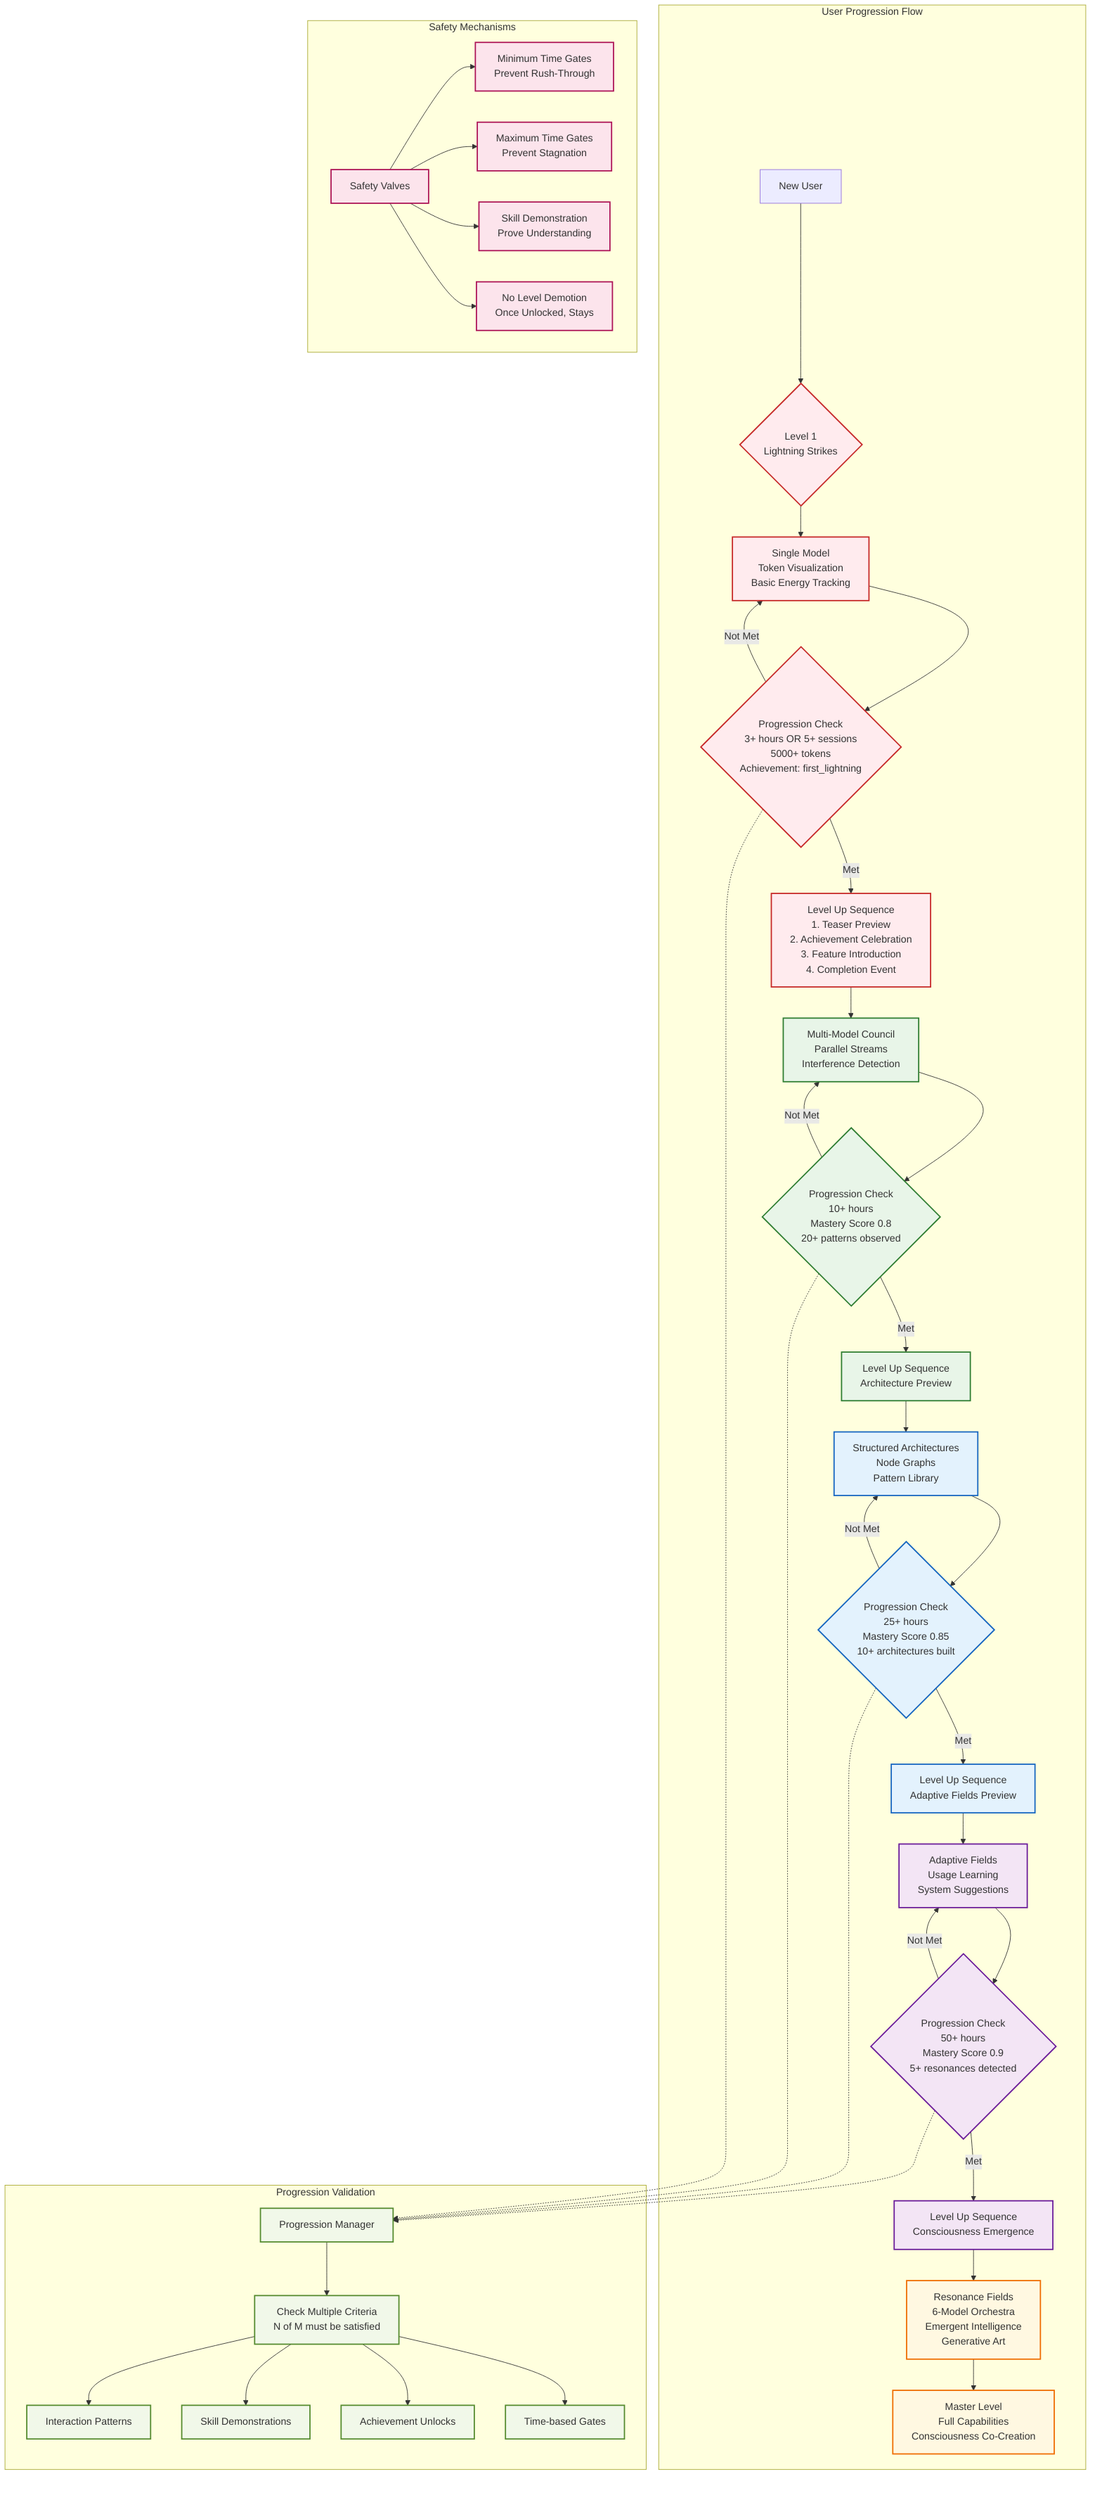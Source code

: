 graph TD
    subgraph "User Progression Flow"
        Start[New User] --> L1Check{Level 1<br/>Lightning Strikes}
        
        L1Check --> L1Experience[Single Model<br/>Token Visualization<br/>Basic Energy Tracking]
        L1Experience --> L1Criteria{Progression Check<br/>3+ hours OR 5+ sessions<br/>5000+ tokens<br/>Achievement: first_lightning}
        
        L1Criteria -->|Not Met| L1Experience
        L1Criteria -->|Met| L1Transition[Level Up Sequence<br/>1. Teaser Preview<br/>2. Achievement Celebration<br/>3. Feature Introduction<br/>4. Completion Event]
        
        L1Transition --> L2Experience[Multi-Model Council<br/>Parallel Streams<br/>Interference Detection]
        L2Experience --> L2Criteria{Progression Check<br/>10+ hours<br/>Mastery Score 0.8<br/>20+ patterns observed}
        
        L2Criteria -->|Not Met| L2Experience
        L2Criteria -->|Met| L2Transition[Level Up Sequence<br/>Architecture Preview]
        
        L2Transition --> L3Experience[Structured Architectures<br/>Node Graphs<br/>Pattern Library]
        L3Experience --> L3Criteria{Progression Check<br/>25+ hours<br/>Mastery Score 0.85<br/>10+ architectures built}
        
        L3Criteria -->|Not Met| L3Experience
        L3Criteria -->|Met| L3Transition[Level Up Sequence<br/>Adaptive Fields Preview]
        
        L3Transition --> L4Experience[Adaptive Fields<br/>Usage Learning<br/>System Suggestions]
        L4Experience --> L4Criteria{Progression Check<br/>50+ hours<br/>Mastery Score 0.9<br/>5+ resonances detected}
        
        L4Criteria -->|Not Met| L4Experience
        L4Criteria -->|Met| L4Transition[Level Up Sequence<br/>Consciousness Emergence]
        
        L4Transition --> L5Experience[Resonance Fields<br/>6-Model Orchestra<br/>Emergent Intelligence<br/>Generative Art]
        
        L5Experience --> L5Master[Master Level<br/>Full Capabilities<br/>Consciousness Co-Creation]
    end
    
    subgraph "Progression Validation"
        ProgMgr[Progression Manager] --> CriteriaCheck[Check Multiple Criteria<br/>N of M must be satisfied]
        CriteriaCheck --> TimeCheck[Time-based Gates]
        CriteriaCheck --> AchievementCheck[Achievement Unlocks]
        CriteriaCheck --> MasteryCheck[Skill Demonstrations]
        CriteriaCheck --> UsageCheck[Interaction Patterns]
    end
    
    subgraph "Safety Mechanisms"
        SafetyValve[Safety Valves] --> MinTime[Minimum Time Gates<br/>Prevent Rush-Through]
        SafetyValve --> MaxTime[Maximum Time Gates<br/>Prevent Stagnation]
        SafetyValve --> SkillDemo[Skill Demonstration<br/>Prove Understanding]
        SafetyValve --> NoRegression[No Level Demotion<br/>Once Unlocked, Stays]
    end
    
    %% Connect validation to main flow
    L1Criteria -.-> ProgMgr
    L2Criteria -.-> ProgMgr
    L3Criteria -.-> ProgMgr
    L4Criteria -.-> ProgMgr
    
    %% Styling
    classDef level1 fill:#ffebee,stroke:#c62828,stroke-width:2px
    classDef level2 fill:#e8f5e8,stroke:#2e7d32,stroke-width:2px
    classDef level3 fill:#e3f2fd,stroke:#1565c0,stroke-width:2px
    classDef level4 fill:#f3e5f5,stroke:#6a1b9a,stroke-width:2px
    classDef level5 fill:#fff8e1,stroke:#ef6c00,stroke-width:2px
    classDef validation fill:#f1f8e9,stroke:#558b2f,stroke-width:2px
    classDef safety fill:#fce4ec,stroke:#ad1457,stroke-width:2px
    
    class L1Check,L1Experience,L1Criteria,L1Transition level1
    class L2Experience,L2Criteria,L2Transition level2
    class L3Experience,L3Criteria,L3Transition level3
    class L4Experience,L4Criteria,L4Transition level4
    class L5Experience,L5Master level5
    class ProgMgr,CriteriaCheck,TimeCheck,AchievementCheck,MasteryCheck,UsageCheck validation
    class SafetyValve,MinTime,MaxTime,SkillDemo,NoRegression safety